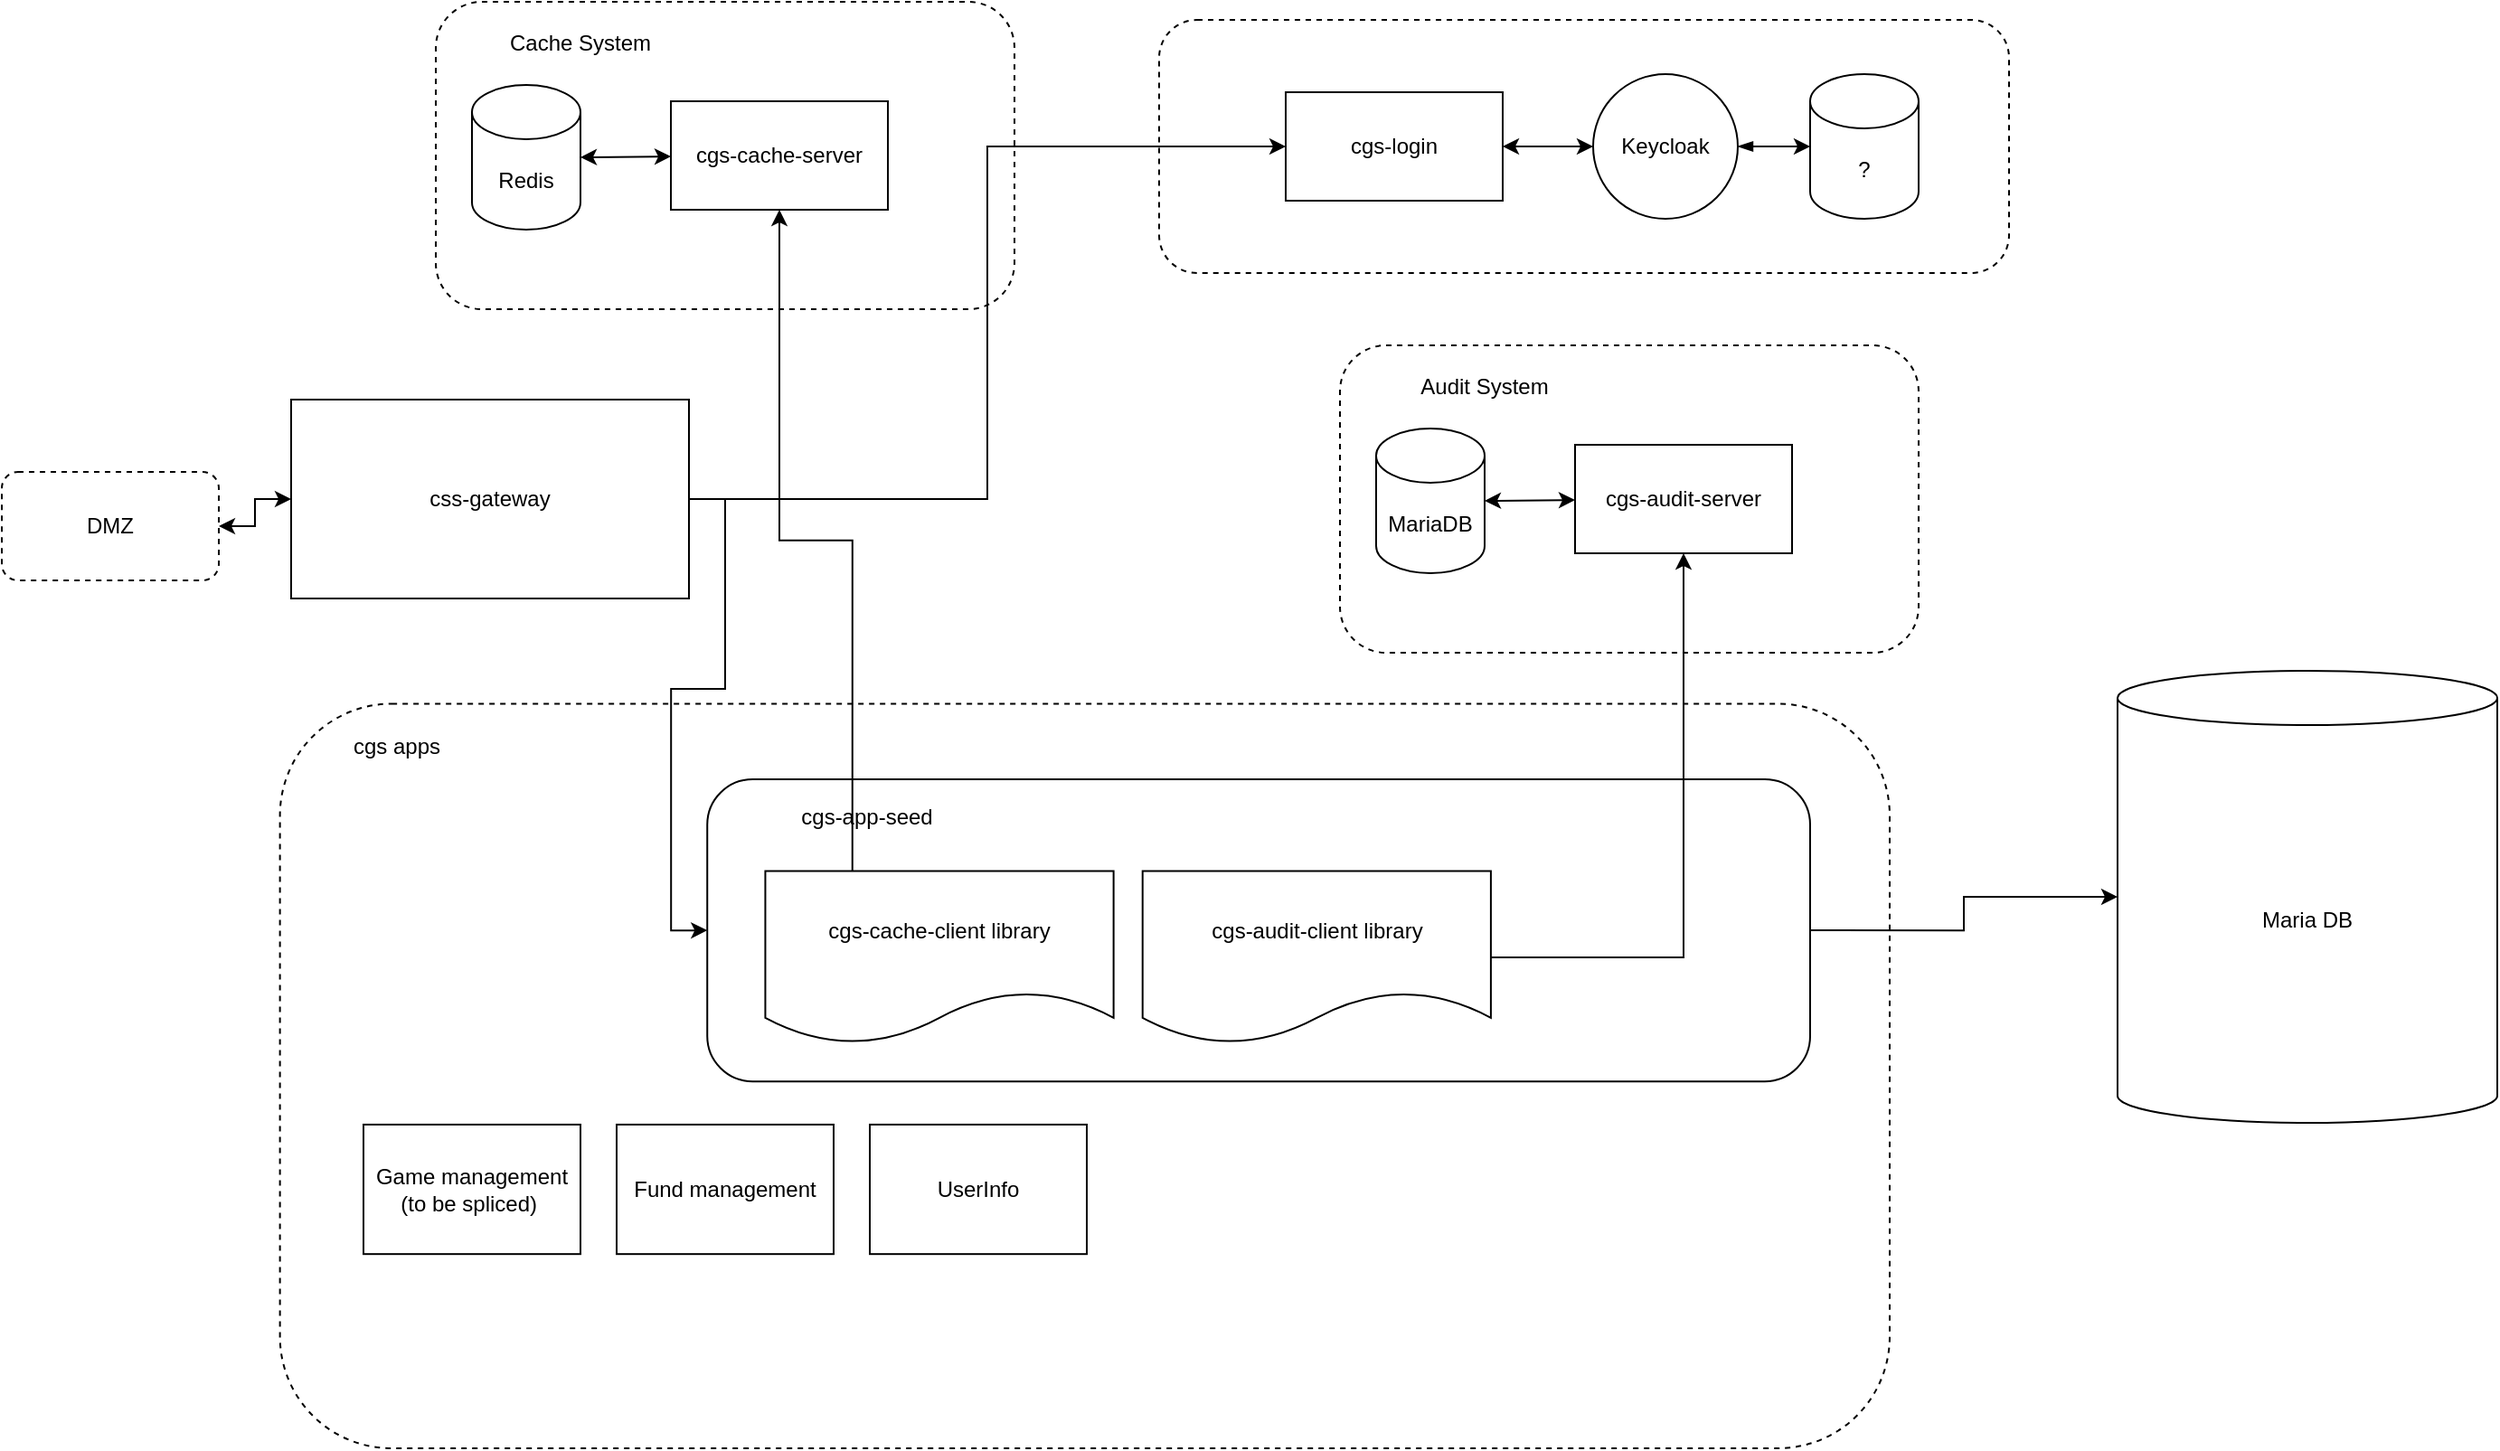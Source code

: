 <mxfile version="23.1.1" type="github">
  <diagram name="Page-1" id="SeCwqlmR22i1hAEwZQBu">
    <mxGraphModel dx="2195" dy="1069" grid="1" gridSize="10" guides="1" tooltips="1" connect="1" arrows="1" fold="1" page="1" pageScale="1" pageWidth="827" pageHeight="1169" math="0" shadow="0">
      <root>
        <mxCell id="0" />
        <mxCell id="1" parent="0" />
        <mxCell id="2Ev7zoqdlqUbOZQc-U9r-3" value="" style="group" vertex="1" connectable="0" parent="1">
          <mxGeometry x="150" y="20" width="320" height="170" as="geometry" />
        </mxCell>
        <mxCell id="2Ev7zoqdlqUbOZQc-U9r-19" value="" style="group" vertex="1" connectable="0" parent="2Ev7zoqdlqUbOZQc-U9r-3">
          <mxGeometry width="320" height="170" as="geometry" />
        </mxCell>
        <mxCell id="2Ev7zoqdlqUbOZQc-U9r-1" value="" style="rounded=1;whiteSpace=wrap;html=1;dashed=1;" vertex="1" parent="2Ev7zoqdlqUbOZQc-U9r-19">
          <mxGeometry width="320" height="170" as="geometry" />
        </mxCell>
        <mxCell id="2Ev7zoqdlqUbOZQc-U9r-2" value="Cache System" style="text;html=1;strokeColor=none;fillColor=none;align=center;verticalAlign=middle;whiteSpace=wrap;rounded=0;" vertex="1" parent="2Ev7zoqdlqUbOZQc-U9r-19">
          <mxGeometry width="160" height="46.364" as="geometry" />
        </mxCell>
        <mxCell id="2Ev7zoqdlqUbOZQc-U9r-4" value="Redis" style="shape=cylinder3;whiteSpace=wrap;html=1;boundedLbl=1;backgroundOutline=1;size=15;" vertex="1" parent="2Ev7zoqdlqUbOZQc-U9r-19">
          <mxGeometry x="20" y="46" width="60" height="80" as="geometry" />
        </mxCell>
        <mxCell id="2Ev7zoqdlqUbOZQc-U9r-5" value="cgs-cache-server" style="rounded=0;whiteSpace=wrap;html=1;" vertex="1" parent="2Ev7zoqdlqUbOZQc-U9r-19">
          <mxGeometry x="130" y="55" width="120" height="60" as="geometry" />
        </mxCell>
        <mxCell id="2Ev7zoqdlqUbOZQc-U9r-6" style="rounded=0;orthogonalLoop=1;jettySize=auto;html=1;entryX=1;entryY=0.5;entryDx=0;entryDy=0;entryPerimeter=0;startArrow=classic;startFill=1;" edge="1" parent="2Ev7zoqdlqUbOZQc-U9r-19" source="2Ev7zoqdlqUbOZQc-U9r-5" target="2Ev7zoqdlqUbOZQc-U9r-4">
          <mxGeometry relative="1" as="geometry" />
        </mxCell>
        <mxCell id="2Ev7zoqdlqUbOZQc-U9r-9" value="" style="group" vertex="1" connectable="0" parent="1">
          <mxGeometry x="650" y="210" width="320" height="170" as="geometry" />
        </mxCell>
        <mxCell id="2Ev7zoqdlqUbOZQc-U9r-10" value="" style="rounded=1;whiteSpace=wrap;html=1;dashed=1;" vertex="1" parent="2Ev7zoqdlqUbOZQc-U9r-9">
          <mxGeometry width="320" height="170" as="geometry" />
        </mxCell>
        <mxCell id="2Ev7zoqdlqUbOZQc-U9r-11" value="Audit System" style="text;html=1;strokeColor=none;fillColor=none;align=center;verticalAlign=middle;whiteSpace=wrap;rounded=0;" vertex="1" parent="2Ev7zoqdlqUbOZQc-U9r-9">
          <mxGeometry width="160" height="46.364" as="geometry" />
        </mxCell>
        <mxCell id="2Ev7zoqdlqUbOZQc-U9r-12" value="MariaDB" style="shape=cylinder3;whiteSpace=wrap;html=1;boundedLbl=1;backgroundOutline=1;size=15;" vertex="1" parent="2Ev7zoqdlqUbOZQc-U9r-9">
          <mxGeometry x="20" y="46" width="60" height="80" as="geometry" />
        </mxCell>
        <mxCell id="2Ev7zoqdlqUbOZQc-U9r-13" value="cgs-audit-server" style="rounded=0;whiteSpace=wrap;html=1;" vertex="1" parent="2Ev7zoqdlqUbOZQc-U9r-9">
          <mxGeometry x="130" y="55" width="120" height="60" as="geometry" />
        </mxCell>
        <mxCell id="2Ev7zoqdlqUbOZQc-U9r-14" style="rounded=0;orthogonalLoop=1;jettySize=auto;html=1;entryX=1;entryY=0.5;entryDx=0;entryDy=0;entryPerimeter=0;startArrow=classic;startFill=1;" edge="1" parent="2Ev7zoqdlqUbOZQc-U9r-9" source="2Ev7zoqdlqUbOZQc-U9r-13" target="2Ev7zoqdlqUbOZQc-U9r-12">
          <mxGeometry relative="1" as="geometry" />
        </mxCell>
        <mxCell id="2Ev7zoqdlqUbOZQc-U9r-17" value="" style="group" vertex="1" connectable="0" parent="1">
          <mxGeometry x="80" y="450" width="874" height="370" as="geometry" />
        </mxCell>
        <mxCell id="2Ev7zoqdlqUbOZQc-U9r-40" value="" style="rounded=1;whiteSpace=wrap;html=1;dashed=1;" vertex="1" parent="2Ev7zoqdlqUbOZQc-U9r-17">
          <mxGeometry x="-16.185" y="-41.774" width="890.185" height="411.774" as="geometry" />
        </mxCell>
        <mxCell id="2Ev7zoqdlqUbOZQc-U9r-41" value="" style="group" vertex="1" connectable="0" parent="2Ev7zoqdlqUbOZQc-U9r-17">
          <mxGeometry x="220.12" width="609.88" height="167.1" as="geometry" />
        </mxCell>
        <mxCell id="2Ev7zoqdlqUbOZQc-U9r-15" value="" style="rounded=1;whiteSpace=wrap;html=1;" vertex="1" parent="2Ev7zoqdlqUbOZQc-U9r-41">
          <mxGeometry width="609.88" height="167.1" as="geometry" />
        </mxCell>
        <mxCell id="2Ev7zoqdlqUbOZQc-U9r-16" value="cgs-app-seed" style="text;html=1;strokeColor=none;fillColor=none;align=center;verticalAlign=middle;whiteSpace=wrap;rounded=0;" vertex="1" parent="2Ev7zoqdlqUbOZQc-U9r-41">
          <mxGeometry y="2.984" width="176.544" height="35.807" as="geometry" />
        </mxCell>
        <mxCell id="2Ev7zoqdlqUbOZQc-U9r-22" value="cgs-cache-client library" style="shape=document;whiteSpace=wrap;html=1;boundedLbl=1;" vertex="1" parent="2Ev7zoqdlqUbOZQc-U9r-41">
          <mxGeometry x="32.099" y="50.727" width="192.594" height="95.486" as="geometry" />
        </mxCell>
        <mxCell id="2Ev7zoqdlqUbOZQc-U9r-23" value="cgs-audit-client library" style="shape=document;whiteSpace=wrap;html=1;boundedLbl=1;" vertex="1" parent="2Ev7zoqdlqUbOZQc-U9r-41">
          <mxGeometry x="240.742" y="50.727" width="192.594" height="95.486" as="geometry" />
        </mxCell>
        <mxCell id="2Ev7zoqdlqUbOZQc-U9r-42" value="cgs apps" style="text;html=1;strokeColor=none;fillColor=none;align=center;verticalAlign=middle;whiteSpace=wrap;rounded=0;" vertex="1" parent="2Ev7zoqdlqUbOZQc-U9r-17">
          <mxGeometry y="-35.806" width="97.111" height="35.806" as="geometry" />
        </mxCell>
        <mxCell id="2Ev7zoqdlqUbOZQc-U9r-43" value="Game management (to be spliced)&amp;nbsp;" style="rounded=0;whiteSpace=wrap;html=1;" vertex="1" parent="2Ev7zoqdlqUbOZQc-U9r-17">
          <mxGeometry x="30" y="190.968" width="120" height="71.613" as="geometry" />
        </mxCell>
        <mxCell id="2Ev7zoqdlqUbOZQc-U9r-44" value="Fund management" style="rounded=0;whiteSpace=wrap;html=1;" vertex="1" parent="2Ev7zoqdlqUbOZQc-U9r-17">
          <mxGeometry x="170" y="190.968" width="120" height="71.613" as="geometry" />
        </mxCell>
        <mxCell id="2Ev7zoqdlqUbOZQc-U9r-45" value="UserInfo" style="rounded=0;whiteSpace=wrap;html=1;" vertex="1" parent="2Ev7zoqdlqUbOZQc-U9r-17">
          <mxGeometry x="310" y="190.968" width="120" height="71.613" as="geometry" />
        </mxCell>
        <mxCell id="2Ev7zoqdlqUbOZQc-U9r-24" style="edgeStyle=orthogonalEdgeStyle;rounded=0;orthogonalLoop=1;jettySize=auto;html=1;exitX=0.25;exitY=0;exitDx=0;exitDy=0;entryX=0.5;entryY=1;entryDx=0;entryDy=0;" edge="1" parent="1" source="2Ev7zoqdlqUbOZQc-U9r-22" target="2Ev7zoqdlqUbOZQc-U9r-5">
          <mxGeometry relative="1" as="geometry" />
        </mxCell>
        <mxCell id="2Ev7zoqdlqUbOZQc-U9r-25" style="edgeStyle=orthogonalEdgeStyle;rounded=0;orthogonalLoop=1;jettySize=auto;html=1;" edge="1" parent="1" source="2Ev7zoqdlqUbOZQc-U9r-23" target="2Ev7zoqdlqUbOZQc-U9r-13">
          <mxGeometry relative="1" as="geometry" />
        </mxCell>
        <mxCell id="2Ev7zoqdlqUbOZQc-U9r-33" value="" style="group" vertex="1" connectable="0" parent="1">
          <mxGeometry x="550" y="30" width="470" height="140" as="geometry" />
        </mxCell>
        <mxCell id="2Ev7zoqdlqUbOZQc-U9r-26" value="" style="rounded=1;whiteSpace=wrap;html=1;dashed=1;" vertex="1" parent="2Ev7zoqdlqUbOZQc-U9r-33">
          <mxGeometry width="470" height="140" as="geometry" />
        </mxCell>
        <mxCell id="2Ev7zoqdlqUbOZQc-U9r-27" value="?" style="shape=cylinder3;whiteSpace=wrap;html=1;boundedLbl=1;backgroundOutline=1;size=15;" vertex="1" parent="2Ev7zoqdlqUbOZQc-U9r-33">
          <mxGeometry x="360" y="30" width="60" height="80" as="geometry" />
        </mxCell>
        <mxCell id="2Ev7zoqdlqUbOZQc-U9r-29" value="Keycloak" style="ellipse;whiteSpace=wrap;html=1;aspect=fixed;" vertex="1" parent="2Ev7zoqdlqUbOZQc-U9r-33">
          <mxGeometry x="240" y="30" width="80" height="80" as="geometry" />
        </mxCell>
        <mxCell id="2Ev7zoqdlqUbOZQc-U9r-31" value="cgs-login" style="rounded=0;whiteSpace=wrap;html=1;" vertex="1" parent="2Ev7zoqdlqUbOZQc-U9r-33">
          <mxGeometry x="70" y="40" width="120" height="60" as="geometry" />
        </mxCell>
        <mxCell id="2Ev7zoqdlqUbOZQc-U9r-30" style="edgeStyle=orthogonalEdgeStyle;rounded=0;orthogonalLoop=1;jettySize=auto;html=1;entryX=0;entryY=0.5;entryDx=0;entryDy=0;entryPerimeter=0;startArrow=blockThin;startFill=1;" edge="1" parent="2Ev7zoqdlqUbOZQc-U9r-33" source="2Ev7zoqdlqUbOZQc-U9r-29" target="2Ev7zoqdlqUbOZQc-U9r-27">
          <mxGeometry relative="1" as="geometry" />
        </mxCell>
        <mxCell id="2Ev7zoqdlqUbOZQc-U9r-32" style="edgeStyle=orthogonalEdgeStyle;rounded=0;orthogonalLoop=1;jettySize=auto;html=1;exitX=1;exitY=0.5;exitDx=0;exitDy=0;entryX=0;entryY=0.5;entryDx=0;entryDy=0;startArrow=classic;startFill=1;" edge="1" parent="2Ev7zoqdlqUbOZQc-U9r-33" source="2Ev7zoqdlqUbOZQc-U9r-31" target="2Ev7zoqdlqUbOZQc-U9r-29">
          <mxGeometry relative="1" as="geometry" />
        </mxCell>
        <mxCell id="2Ev7zoqdlqUbOZQc-U9r-36" style="edgeStyle=orthogonalEdgeStyle;rounded=0;orthogonalLoop=1;jettySize=auto;html=1;entryX=0;entryY=0.5;entryDx=0;entryDy=0;" edge="1" parent="1" source="2Ev7zoqdlqUbOZQc-U9r-35" target="2Ev7zoqdlqUbOZQc-U9r-31">
          <mxGeometry relative="1" as="geometry" />
        </mxCell>
        <mxCell id="2Ev7zoqdlqUbOZQc-U9r-37" style="edgeStyle=orthogonalEdgeStyle;rounded=0;orthogonalLoop=1;jettySize=auto;html=1;entryX=0;entryY=0.5;entryDx=0;entryDy=0;" edge="1" parent="1" source="2Ev7zoqdlqUbOZQc-U9r-35" target="2Ev7zoqdlqUbOZQc-U9r-15">
          <mxGeometry relative="1" as="geometry" />
        </mxCell>
        <mxCell id="2Ev7zoqdlqUbOZQc-U9r-35" value="css-gateway" style="rounded=0;whiteSpace=wrap;html=1;" vertex="1" parent="1">
          <mxGeometry x="70" y="240" width="220" height="110" as="geometry" />
        </mxCell>
        <mxCell id="2Ev7zoqdlqUbOZQc-U9r-39" style="edgeStyle=orthogonalEdgeStyle;rounded=0;orthogonalLoop=1;jettySize=auto;html=1;entryX=0;entryY=0.5;entryDx=0;entryDy=0;startArrow=classic;startFill=1;" edge="1" parent="1" source="2Ev7zoqdlqUbOZQc-U9r-38" target="2Ev7zoqdlqUbOZQc-U9r-35">
          <mxGeometry relative="1" as="geometry" />
        </mxCell>
        <mxCell id="2Ev7zoqdlqUbOZQc-U9r-38" value="DMZ" style="rounded=1;whiteSpace=wrap;html=1;dashed=1;" vertex="1" parent="1">
          <mxGeometry x="-90" y="280" width="120" height="60" as="geometry" />
        </mxCell>
        <mxCell id="2Ev7zoqdlqUbOZQc-U9r-47" style="edgeStyle=orthogonalEdgeStyle;rounded=0;orthogonalLoop=1;jettySize=auto;html=1;entryX=1;entryY=0.5;entryDx=0;entryDy=0;startArrow=classic;startFill=1;endArrow=none;endFill=0;" edge="1" parent="1" source="2Ev7zoqdlqUbOZQc-U9r-46" target="2Ev7zoqdlqUbOZQc-U9r-15">
          <mxGeometry relative="1" as="geometry" />
        </mxCell>
        <mxCell id="2Ev7zoqdlqUbOZQc-U9r-46" value="Maria DB" style="shape=cylinder3;whiteSpace=wrap;html=1;boundedLbl=1;backgroundOutline=1;size=15;" vertex="1" parent="1">
          <mxGeometry x="1080" y="390" width="210" height="250" as="geometry" />
        </mxCell>
      </root>
    </mxGraphModel>
  </diagram>
</mxfile>
